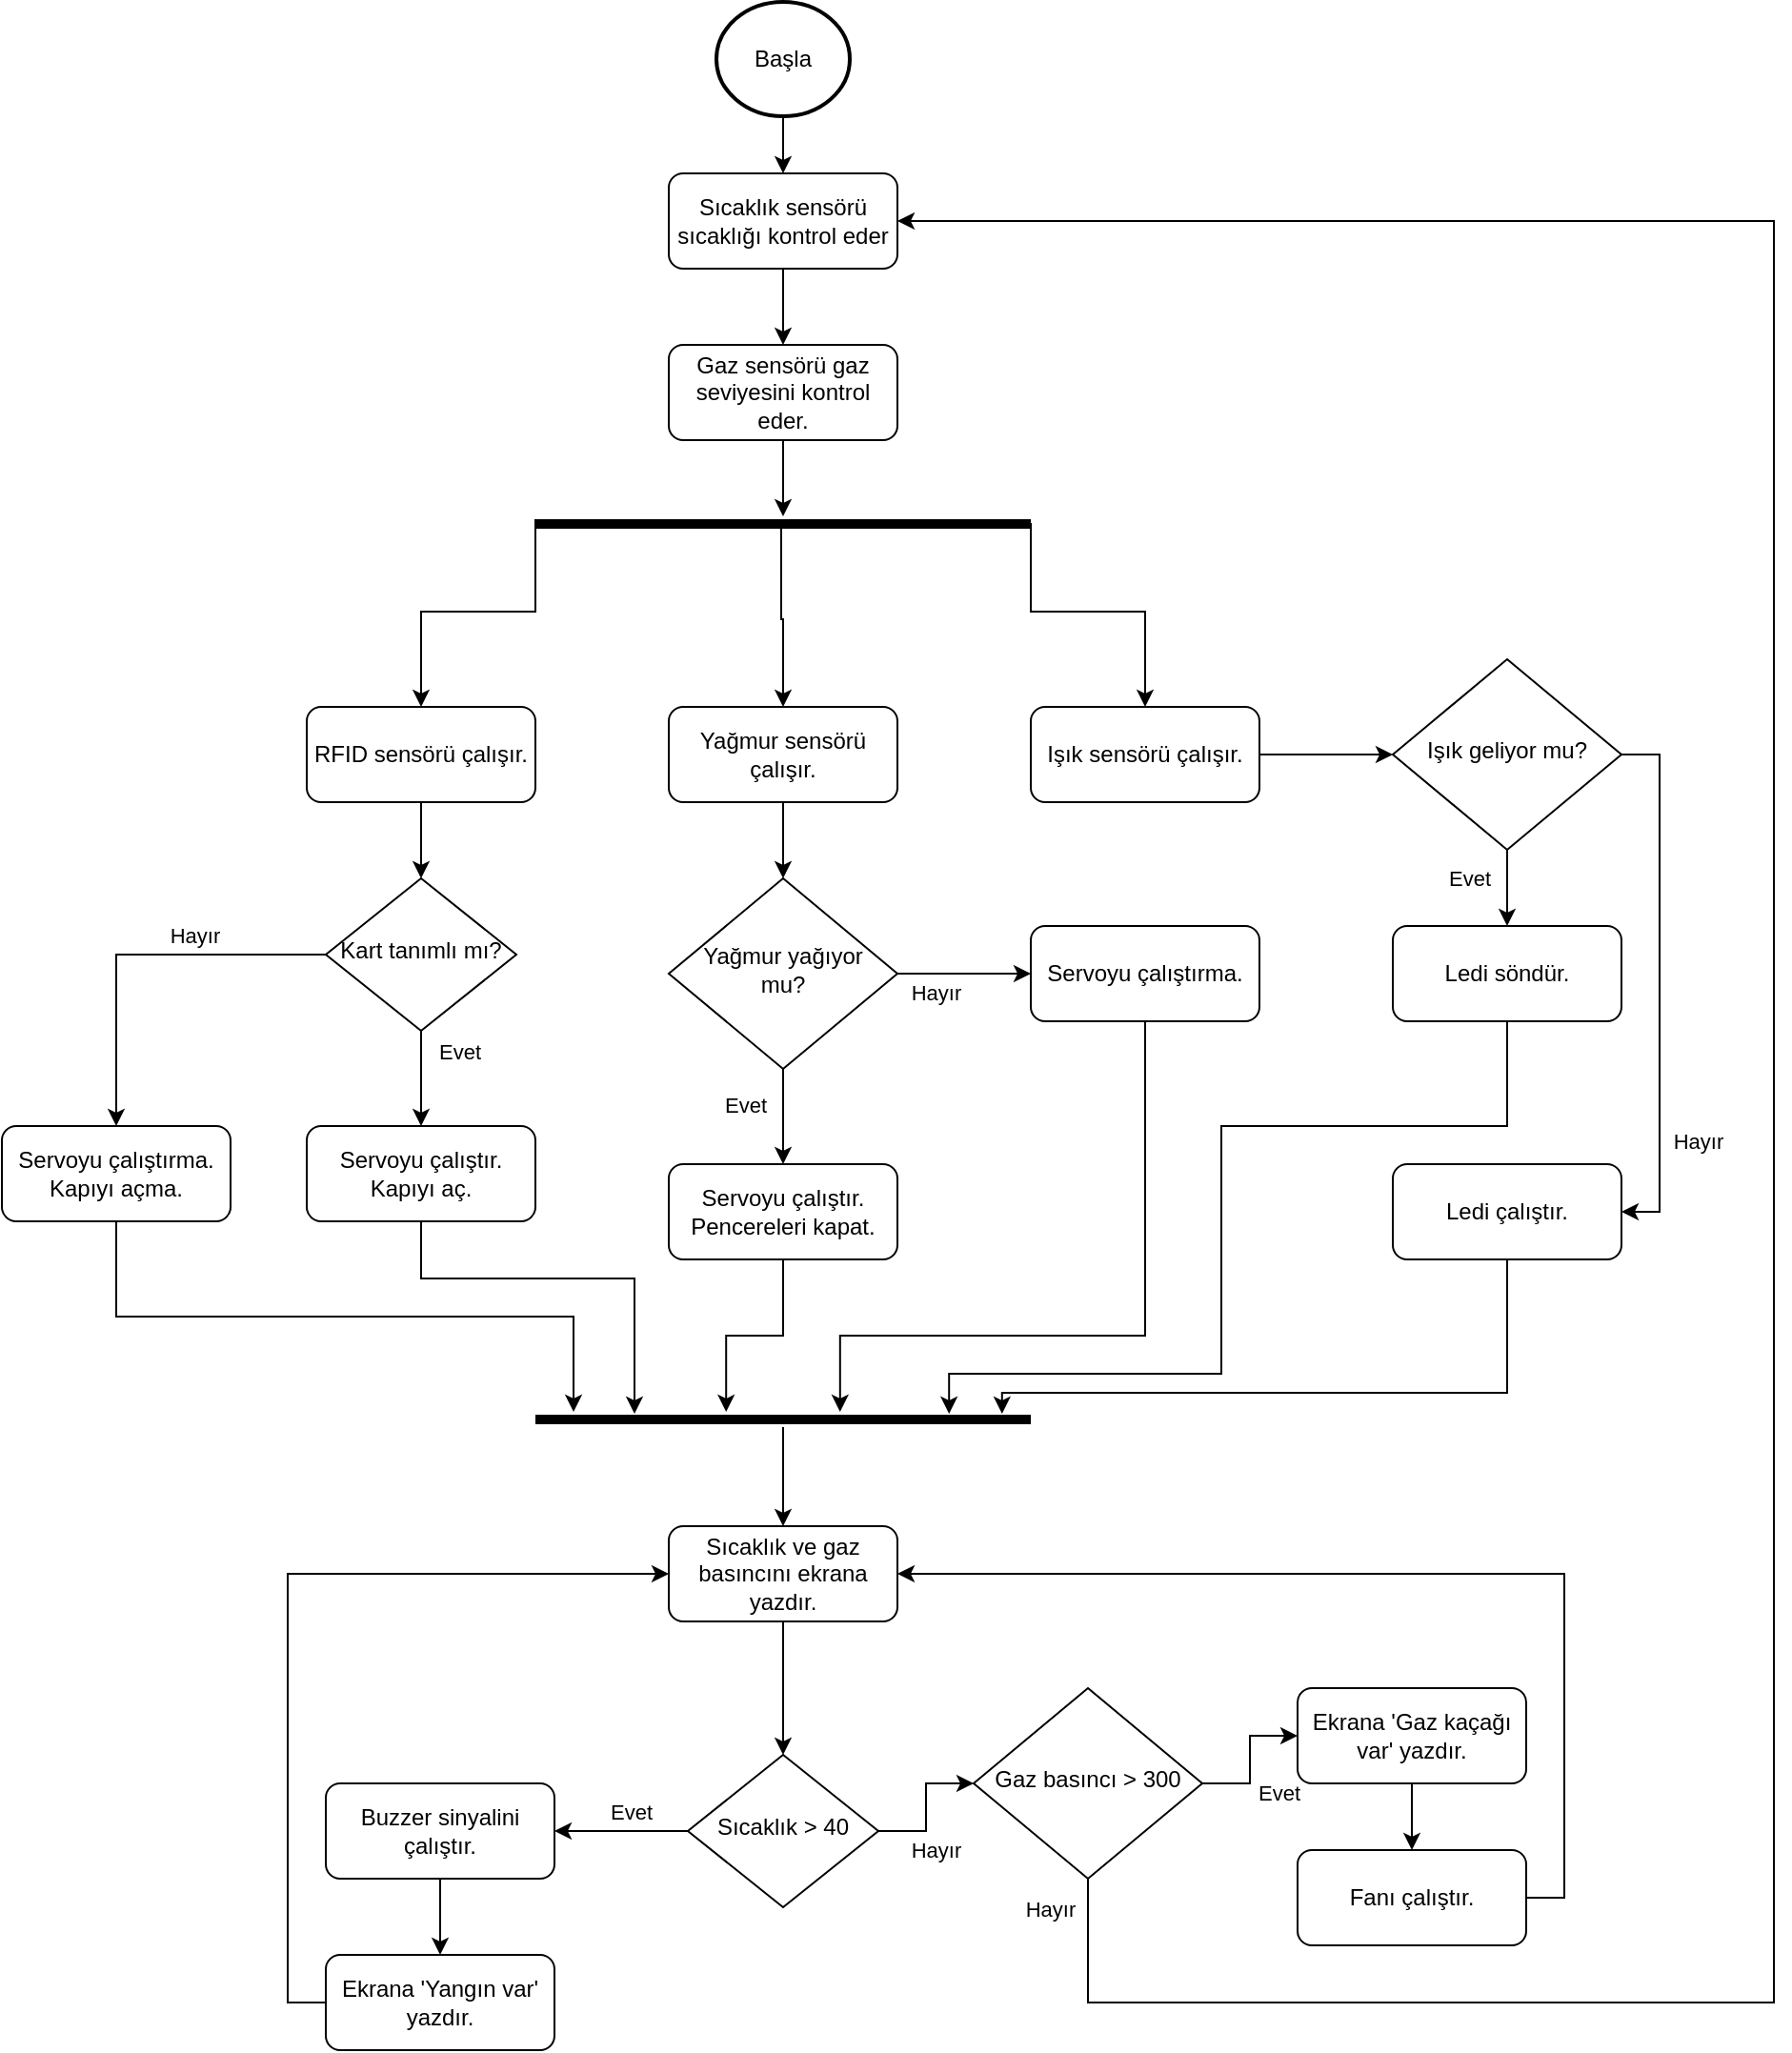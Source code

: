 <mxfile version="17.4.4" type="github">
  <diagram id="C5RBs43oDa-KdzZeNtuy" name="Page-1">
    <mxGraphModel dx="1773" dy="673" grid="1" gridSize="10" guides="1" tooltips="1" connect="1" arrows="1" fold="1" page="1" pageScale="1" pageWidth="827" pageHeight="1169" math="0" shadow="0">
      <root>
        <mxCell id="WIyWlLk6GJQsqaUBKTNV-0" />
        <mxCell id="WIyWlLk6GJQsqaUBKTNV-1" parent="WIyWlLk6GJQsqaUBKTNV-0" />
        <mxCell id="H7gUoEJU_oj5jyctti4F-3" style="edgeStyle=orthogonalEdgeStyle;rounded=0;orthogonalLoop=1;jettySize=auto;html=1;entryX=0.5;entryY=0;entryDx=0;entryDy=0;" parent="WIyWlLk6GJQsqaUBKTNV-1" source="WIyWlLk6GJQsqaUBKTNV-3" target="H7gUoEJU_oj5jyctti4F-2" edge="1">
          <mxGeometry relative="1" as="geometry" />
        </mxCell>
        <mxCell id="WIyWlLk6GJQsqaUBKTNV-3" value="Sıcaklık sensörü sıcaklığı kontrol eder" style="rounded=1;whiteSpace=wrap;html=1;fontSize=12;glass=0;strokeWidth=1;shadow=0;" parent="WIyWlLk6GJQsqaUBKTNV-1" vertex="1">
          <mxGeometry x="310" y="170" width="120" height="50" as="geometry" />
        </mxCell>
        <mxCell id="H7gUoEJU_oj5jyctti4F-7" value="Evet" style="edgeStyle=orthogonalEdgeStyle;rounded=0;orthogonalLoop=1;jettySize=auto;html=1;entryX=1;entryY=0.5;entryDx=0;entryDy=0;" parent="WIyWlLk6GJQsqaUBKTNV-1" source="WIyWlLk6GJQsqaUBKTNV-6" edge="1" target="u37kVHMj6LZojnpH3cdJ-1">
          <mxGeometry x="-0.143" y="-10" relative="1" as="geometry">
            <mxPoint x="240" y="1040" as="targetPoint" />
            <mxPoint as="offset" />
          </mxGeometry>
        </mxCell>
        <mxCell id="u37kVHMj6LZojnpH3cdJ-0" value="Hayır" style="edgeStyle=orthogonalEdgeStyle;rounded=0;orthogonalLoop=1;jettySize=auto;html=1;entryX=0;entryY=0.5;entryDx=0;entryDy=0;" edge="1" parent="WIyWlLk6GJQsqaUBKTNV-1" source="WIyWlLk6GJQsqaUBKTNV-6" target="u37kVHMj6LZojnpH3cdJ-73">
          <mxGeometry x="-0.333" y="-11" relative="1" as="geometry">
            <mxPoint x="470" y="1040" as="targetPoint" />
            <mxPoint x="-6" y="10" as="offset" />
          </mxGeometry>
        </mxCell>
        <mxCell id="WIyWlLk6GJQsqaUBKTNV-6" value="Sıcaklık &amp;gt; 40" style="rhombus;whiteSpace=wrap;html=1;shadow=0;fontFamily=Helvetica;fontSize=12;align=center;strokeWidth=1;spacing=6;spacingTop=-4;" parent="WIyWlLk6GJQsqaUBKTNV-1" vertex="1">
          <mxGeometry x="320" y="1000" width="100" height="80" as="geometry" />
        </mxCell>
        <mxCell id="H7gUoEJU_oj5jyctti4F-1" style="edgeStyle=orthogonalEdgeStyle;rounded=0;orthogonalLoop=1;jettySize=auto;html=1;" parent="WIyWlLk6GJQsqaUBKTNV-1" source="H7gUoEJU_oj5jyctti4F-0" target="WIyWlLk6GJQsqaUBKTNV-3" edge="1">
          <mxGeometry relative="1" as="geometry">
            <mxPoint x="370" y="200" as="targetPoint" />
          </mxGeometry>
        </mxCell>
        <mxCell id="H7gUoEJU_oj5jyctti4F-0" value="Başla" style="strokeWidth=2;html=1;shape=mxgraph.flowchart.start_2;whiteSpace=wrap;" parent="WIyWlLk6GJQsqaUBKTNV-1" vertex="1">
          <mxGeometry x="335" y="80" width="70" height="60" as="geometry" />
        </mxCell>
        <mxCell id="u37kVHMj6LZojnpH3cdJ-33" style="edgeStyle=orthogonalEdgeStyle;rounded=0;orthogonalLoop=1;jettySize=auto;html=1;strokeWidth=1;" edge="1" parent="WIyWlLk6GJQsqaUBKTNV-1" source="H7gUoEJU_oj5jyctti4F-2">
          <mxGeometry relative="1" as="geometry">
            <mxPoint x="370" y="350" as="targetPoint" />
          </mxGeometry>
        </mxCell>
        <mxCell id="H7gUoEJU_oj5jyctti4F-2" value="Gaz sensörü gaz seviyesini kontrol eder." style="rounded=1;whiteSpace=wrap;html=1;fontSize=12;glass=0;strokeWidth=1;shadow=0;" parent="WIyWlLk6GJQsqaUBKTNV-1" vertex="1">
          <mxGeometry x="310" y="260" width="120" height="50" as="geometry" />
        </mxCell>
        <mxCell id="u37kVHMj6LZojnpH3cdJ-67" style="edgeStyle=orthogonalEdgeStyle;rounded=0;orthogonalLoop=1;jettySize=auto;html=1;entryX=0.942;entryY=0.125;entryDx=0;entryDy=0;entryPerimeter=0;startArrow=none;startFill=0;endArrow=classic;endFill=1;strokeWidth=1;" edge="1" parent="WIyWlLk6GJQsqaUBKTNV-1" source="H7gUoEJU_oj5jyctti4F-5" target="u37kVHMj6LZojnpH3cdJ-40">
          <mxGeometry relative="1" as="geometry">
            <Array as="points">
              <mxPoint x="750" y="810" />
              <mxPoint x="485" y="810" />
            </Array>
          </mxGeometry>
        </mxCell>
        <mxCell id="H7gUoEJU_oj5jyctti4F-5" value="Ledi çalıştır." style="rounded=1;whiteSpace=wrap;html=1;fontSize=12;glass=0;strokeWidth=1;shadow=0;" parent="WIyWlLk6GJQsqaUBKTNV-1" vertex="1">
          <mxGeometry x="690" y="690" width="120" height="50" as="geometry" />
        </mxCell>
        <mxCell id="u37kVHMj6LZojnpH3cdJ-2" style="edgeStyle=orthogonalEdgeStyle;rounded=0;orthogonalLoop=1;jettySize=auto;html=1;entryX=0.5;entryY=0;entryDx=0;entryDy=0;" edge="1" parent="WIyWlLk6GJQsqaUBKTNV-1" source="u37kVHMj6LZojnpH3cdJ-1" target="u37kVHMj6LZojnpH3cdJ-3">
          <mxGeometry relative="1" as="geometry">
            <mxPoint x="190" y="1110" as="targetPoint" />
          </mxGeometry>
        </mxCell>
        <mxCell id="u37kVHMj6LZojnpH3cdJ-1" value="Buzzer sinyalini çalıştır." style="rounded=1;whiteSpace=wrap;html=1;fontSize=12;glass=0;strokeWidth=1;shadow=0;" vertex="1" parent="WIyWlLk6GJQsqaUBKTNV-1">
          <mxGeometry x="130" y="1015" width="120" height="50" as="geometry" />
        </mxCell>
        <mxCell id="u37kVHMj6LZojnpH3cdJ-78" style="edgeStyle=orthogonalEdgeStyle;rounded=0;orthogonalLoop=1;jettySize=auto;html=1;entryX=0;entryY=0.5;entryDx=0;entryDy=0;startArrow=none;startFill=0;endArrow=classic;endFill=1;strokeWidth=1;exitX=0;exitY=0.5;exitDx=0;exitDy=0;" edge="1" parent="WIyWlLk6GJQsqaUBKTNV-1" source="u37kVHMj6LZojnpH3cdJ-3" target="u37kVHMj6LZojnpH3cdJ-69">
          <mxGeometry relative="1" as="geometry" />
        </mxCell>
        <mxCell id="u37kVHMj6LZojnpH3cdJ-3" value="Ekrana &#39;Yangın var&#39; yazdır." style="rounded=1;whiteSpace=wrap;html=1;fontSize=12;glass=0;strokeWidth=1;shadow=0;" vertex="1" parent="WIyWlLk6GJQsqaUBKTNV-1">
          <mxGeometry x="130" y="1105" width="120" height="50" as="geometry" />
        </mxCell>
        <mxCell id="u37kVHMj6LZojnpH3cdJ-26" style="edgeStyle=orthogonalEdgeStyle;rounded=0;orthogonalLoop=1;jettySize=auto;html=1;entryX=0.5;entryY=0;entryDx=0;entryDy=0;" edge="1" parent="WIyWlLk6GJQsqaUBKTNV-1" source="u37kVHMj6LZojnpH3cdJ-14" target="u37kVHMj6LZojnpH3cdJ-27">
          <mxGeometry relative="1" as="geometry">
            <mxPoint x="180" y="540" as="targetPoint" />
          </mxGeometry>
        </mxCell>
        <mxCell id="u37kVHMj6LZojnpH3cdJ-14" value="RFID sensörü çalışır." style="rounded=1;whiteSpace=wrap;html=1;fontSize=12;glass=0;strokeWidth=1;shadow=0;" vertex="1" parent="WIyWlLk6GJQsqaUBKTNV-1">
          <mxGeometry x="120" y="450" width="120" height="50" as="geometry" />
        </mxCell>
        <mxCell id="u37kVHMj6LZojnpH3cdJ-34" style="edgeStyle=orthogonalEdgeStyle;rounded=0;orthogonalLoop=1;jettySize=auto;html=1;strokeWidth=1;startArrow=classic;startFill=1;endArrow=none;endFill=0;entryX=0.496;entryY=0.625;entryDx=0;entryDy=0;entryPerimeter=0;exitX=0.5;exitY=0;exitDx=0;exitDy=0;" edge="1" parent="WIyWlLk6GJQsqaUBKTNV-1" source="u37kVHMj6LZojnpH3cdJ-17" target="u37kVHMj6LZojnpH3cdJ-39">
          <mxGeometry relative="1" as="geometry">
            <mxPoint x="370" y="360" as="targetPoint" />
            <Array as="points">
              <mxPoint x="370" y="404" />
            </Array>
          </mxGeometry>
        </mxCell>
        <mxCell id="u37kVHMj6LZojnpH3cdJ-49" style="edgeStyle=orthogonalEdgeStyle;rounded=0;orthogonalLoop=1;jettySize=auto;html=1;entryX=0.5;entryY=0;entryDx=0;entryDy=0;startArrow=none;startFill=0;endArrow=classic;endFill=1;strokeWidth=1;" edge="1" parent="WIyWlLk6GJQsqaUBKTNV-1" source="u37kVHMj6LZojnpH3cdJ-17" target="u37kVHMj6LZojnpH3cdJ-48">
          <mxGeometry relative="1" as="geometry" />
        </mxCell>
        <mxCell id="u37kVHMj6LZojnpH3cdJ-17" value="Yağmur sensörü çalışır." style="rounded=1;whiteSpace=wrap;html=1;fontSize=12;glass=0;strokeWidth=1;shadow=0;" vertex="1" parent="WIyWlLk6GJQsqaUBKTNV-1">
          <mxGeometry x="310" y="450" width="120" height="50" as="geometry" />
        </mxCell>
        <mxCell id="u37kVHMj6LZojnpH3cdJ-57" style="edgeStyle=orthogonalEdgeStyle;rounded=0;orthogonalLoop=1;jettySize=auto;html=1;exitX=1;exitY=0.5;exitDx=0;exitDy=0;startArrow=none;startFill=0;endArrow=classic;endFill=1;strokeWidth=1;" edge="1" parent="WIyWlLk6GJQsqaUBKTNV-1" source="u37kVHMj6LZojnpH3cdJ-19" target="u37kVHMj6LZojnpH3cdJ-56">
          <mxGeometry relative="1" as="geometry" />
        </mxCell>
        <mxCell id="u37kVHMj6LZojnpH3cdJ-19" value="Işık sensörü çalışır." style="rounded=1;whiteSpace=wrap;html=1;fontSize=12;glass=0;strokeWidth=1;shadow=0;" vertex="1" parent="WIyWlLk6GJQsqaUBKTNV-1">
          <mxGeometry x="500" y="450" width="120" height="50" as="geometry" />
        </mxCell>
        <mxCell id="u37kVHMj6LZojnpH3cdJ-43" style="edgeStyle=orthogonalEdgeStyle;rounded=0;orthogonalLoop=1;jettySize=auto;html=1;entryX=0.5;entryY=0;entryDx=0;entryDy=0;startArrow=none;startFill=0;endArrow=classic;endFill=1;strokeWidth=1;" edge="1" parent="WIyWlLk6GJQsqaUBKTNV-1" source="u37kVHMj6LZojnpH3cdJ-27" target="u37kVHMj6LZojnpH3cdJ-41">
          <mxGeometry relative="1" as="geometry" />
        </mxCell>
        <mxCell id="u37kVHMj6LZojnpH3cdJ-44" value="Evet" style="edgeLabel;html=1;align=center;verticalAlign=middle;resizable=0;points=[];" vertex="1" connectable="0" parent="u37kVHMj6LZojnpH3cdJ-43">
          <mxGeometry x="-0.56" y="3" relative="1" as="geometry">
            <mxPoint x="17" as="offset" />
          </mxGeometry>
        </mxCell>
        <mxCell id="u37kVHMj6LZojnpH3cdJ-46" style="edgeStyle=orthogonalEdgeStyle;rounded=0;orthogonalLoop=1;jettySize=auto;html=1;entryX=0.5;entryY=0;entryDx=0;entryDy=0;startArrow=none;startFill=0;endArrow=classic;endFill=1;strokeWidth=1;" edge="1" parent="WIyWlLk6GJQsqaUBKTNV-1" source="u37kVHMj6LZojnpH3cdJ-27" target="u37kVHMj6LZojnpH3cdJ-45">
          <mxGeometry relative="1" as="geometry" />
        </mxCell>
        <mxCell id="u37kVHMj6LZojnpH3cdJ-47" value="Hayır" style="edgeLabel;html=1;align=center;verticalAlign=middle;resizable=0;points=[];" vertex="1" connectable="0" parent="u37kVHMj6LZojnpH3cdJ-46">
          <mxGeometry x="-0.3" y="1" relative="1" as="geometry">
            <mxPoint x="1" y="-11" as="offset" />
          </mxGeometry>
        </mxCell>
        <mxCell id="u37kVHMj6LZojnpH3cdJ-27" value="Kart tanımlı mı?" style="rhombus;whiteSpace=wrap;html=1;shadow=0;fontFamily=Helvetica;fontSize=12;align=center;strokeWidth=1;spacing=6;spacingTop=-4;" vertex="1" parent="WIyWlLk6GJQsqaUBKTNV-1">
          <mxGeometry x="130" y="540" width="100" height="80" as="geometry" />
        </mxCell>
        <mxCell id="u37kVHMj6LZojnpH3cdJ-35" style="edgeStyle=orthogonalEdgeStyle;rounded=0;orthogonalLoop=1;jettySize=auto;html=1;strokeWidth=1;startArrow=classic;startFill=1;endArrow=none;endFill=0;exitX=0.5;exitY=0;exitDx=0;exitDy=0;entryX=0.965;entryY=0.5;entryDx=0;entryDy=0;entryPerimeter=0;" edge="1" parent="WIyWlLk6GJQsqaUBKTNV-1" source="u37kVHMj6LZojnpH3cdJ-19" target="u37kVHMj6LZojnpH3cdJ-39">
          <mxGeometry relative="1" as="geometry">
            <mxPoint x="500" y="360" as="targetPoint" />
            <mxPoint x="500" y="450" as="sourcePoint" />
            <Array as="points">
              <mxPoint x="560" y="400" />
              <mxPoint x="500" y="400" />
              <mxPoint x="500" y="354" />
            </Array>
          </mxGeometry>
        </mxCell>
        <mxCell id="u37kVHMj6LZojnpH3cdJ-36" style="edgeStyle=orthogonalEdgeStyle;rounded=0;orthogonalLoop=1;jettySize=auto;html=1;strokeWidth=1;startArrow=classic;startFill=1;endArrow=none;endFill=0;exitX=0.5;exitY=0;exitDx=0;exitDy=0;entryX=0.031;entryY=0.25;entryDx=0;entryDy=0;entryPerimeter=0;" edge="1" parent="WIyWlLk6GJQsqaUBKTNV-1" source="u37kVHMj6LZojnpH3cdJ-14" target="u37kVHMj6LZojnpH3cdJ-39">
          <mxGeometry relative="1" as="geometry">
            <mxPoint x="240" y="360" as="targetPoint" />
            <mxPoint x="380" y="460" as="sourcePoint" />
            <Array as="points">
              <mxPoint x="180" y="400" />
              <mxPoint x="240" y="400" />
              <mxPoint x="240" y="352" />
            </Array>
          </mxGeometry>
        </mxCell>
        <mxCell id="u37kVHMj6LZojnpH3cdJ-39" value="" style="line;strokeWidth=5;fillColor=none;align=left;verticalAlign=middle;spacingTop=-1;spacingLeft=3;spacingRight=3;rotatable=0;labelPosition=right;points=[];portConstraint=eastwest;" vertex="1" parent="WIyWlLk6GJQsqaUBKTNV-1">
          <mxGeometry x="240" y="350" width="260" height="8" as="geometry" />
        </mxCell>
        <mxCell id="u37kVHMj6LZojnpH3cdJ-40" value="" style="line;strokeWidth=5;fillColor=none;align=left;verticalAlign=middle;spacingTop=-1;spacingLeft=3;spacingRight=3;rotatable=0;labelPosition=right;points=[];portConstraint=eastwest;" vertex="1" parent="WIyWlLk6GJQsqaUBKTNV-1">
          <mxGeometry x="240" y="820" width="260" height="8" as="geometry" />
        </mxCell>
        <mxCell id="u37kVHMj6LZojnpH3cdJ-64" style="edgeStyle=orthogonalEdgeStyle;rounded=0;orthogonalLoop=1;jettySize=auto;html=1;entryX=0.2;entryY=0.125;entryDx=0;entryDy=0;entryPerimeter=0;startArrow=none;startFill=0;endArrow=classic;endFill=1;strokeWidth=1;" edge="1" parent="WIyWlLk6GJQsqaUBKTNV-1" source="u37kVHMj6LZojnpH3cdJ-41" target="u37kVHMj6LZojnpH3cdJ-40">
          <mxGeometry relative="1" as="geometry">
            <Array as="points">
              <mxPoint x="180" y="750" />
              <mxPoint x="292" y="750" />
            </Array>
          </mxGeometry>
        </mxCell>
        <mxCell id="u37kVHMj6LZojnpH3cdJ-41" value="Servoyu çalıştır.&lt;br&gt;Kapıyı aç." style="rounded=1;whiteSpace=wrap;html=1;fontSize=12;glass=0;strokeWidth=1;shadow=0;" vertex="1" parent="WIyWlLk6GJQsqaUBKTNV-1">
          <mxGeometry x="120" y="670" width="120" height="50" as="geometry" />
        </mxCell>
        <mxCell id="u37kVHMj6LZojnpH3cdJ-63" style="edgeStyle=orthogonalEdgeStyle;rounded=0;orthogonalLoop=1;jettySize=auto;html=1;entryX=0.077;entryY=0;entryDx=0;entryDy=0;entryPerimeter=0;startArrow=none;startFill=0;endArrow=classic;endFill=1;strokeWidth=1;" edge="1" parent="WIyWlLk6GJQsqaUBKTNV-1" source="u37kVHMj6LZojnpH3cdJ-45" target="u37kVHMj6LZojnpH3cdJ-40">
          <mxGeometry relative="1" as="geometry" />
        </mxCell>
        <mxCell id="u37kVHMj6LZojnpH3cdJ-45" value="Servoyu çalıştırma.&lt;br&gt;Kapıyı açma." style="rounded=1;whiteSpace=wrap;html=1;fontSize=12;glass=0;strokeWidth=1;shadow=0;" vertex="1" parent="WIyWlLk6GJQsqaUBKTNV-1">
          <mxGeometry x="-40" y="670" width="120" height="50" as="geometry" />
        </mxCell>
        <mxCell id="u37kVHMj6LZojnpH3cdJ-50" style="edgeStyle=orthogonalEdgeStyle;rounded=0;orthogonalLoop=1;jettySize=auto;html=1;startArrow=none;startFill=0;endArrow=classic;endFill=1;strokeWidth=1;entryX=0.5;entryY=0;entryDx=0;entryDy=0;" edge="1" parent="WIyWlLk6GJQsqaUBKTNV-1" source="u37kVHMj6LZojnpH3cdJ-48" target="u37kVHMj6LZojnpH3cdJ-51">
          <mxGeometry relative="1" as="geometry">
            <mxPoint x="370" y="690" as="targetPoint" />
          </mxGeometry>
        </mxCell>
        <mxCell id="u37kVHMj6LZojnpH3cdJ-52" value="Evet" style="edgeLabel;html=1;align=center;verticalAlign=middle;resizable=0;points=[];" vertex="1" connectable="0" parent="u37kVHMj6LZojnpH3cdJ-50">
          <mxGeometry x="-0.24" y="-3" relative="1" as="geometry">
            <mxPoint x="-17" as="offset" />
          </mxGeometry>
        </mxCell>
        <mxCell id="u37kVHMj6LZojnpH3cdJ-54" style="edgeStyle=orthogonalEdgeStyle;rounded=0;orthogonalLoop=1;jettySize=auto;html=1;exitX=1;exitY=0.5;exitDx=0;exitDy=0;entryX=0;entryY=0.5;entryDx=0;entryDy=0;startArrow=none;startFill=0;endArrow=classic;endFill=1;strokeWidth=1;" edge="1" parent="WIyWlLk6GJQsqaUBKTNV-1" source="u37kVHMj6LZojnpH3cdJ-48" target="u37kVHMj6LZojnpH3cdJ-53">
          <mxGeometry relative="1" as="geometry" />
        </mxCell>
        <mxCell id="u37kVHMj6LZojnpH3cdJ-60" value="Hayır" style="edgeLabel;html=1;align=center;verticalAlign=middle;resizable=0;points=[];" vertex="1" connectable="0" parent="u37kVHMj6LZojnpH3cdJ-54">
          <mxGeometry x="-0.429" y="-3" relative="1" as="geometry">
            <mxPoint y="7" as="offset" />
          </mxGeometry>
        </mxCell>
        <mxCell id="u37kVHMj6LZojnpH3cdJ-48" value="Yağmur yağıyor mu?" style="rhombus;whiteSpace=wrap;html=1;shadow=0;fontFamily=Helvetica;fontSize=12;align=center;strokeWidth=1;spacing=6;spacingTop=-4;" vertex="1" parent="WIyWlLk6GJQsqaUBKTNV-1">
          <mxGeometry x="310" y="540" width="120" height="100" as="geometry" />
        </mxCell>
        <mxCell id="u37kVHMj6LZojnpH3cdJ-65" style="edgeStyle=orthogonalEdgeStyle;rounded=0;orthogonalLoop=1;jettySize=auto;html=1;startArrow=none;startFill=0;endArrow=classic;endFill=1;strokeWidth=1;entryX=0.385;entryY=0;entryDx=0;entryDy=0;entryPerimeter=0;" edge="1" parent="WIyWlLk6GJQsqaUBKTNV-1" source="u37kVHMj6LZojnpH3cdJ-51" target="u37kVHMj6LZojnpH3cdJ-40">
          <mxGeometry relative="1" as="geometry" />
        </mxCell>
        <mxCell id="u37kVHMj6LZojnpH3cdJ-51" value="Servoyu çalıştır.&lt;br&gt;Pencereleri kapat." style="rounded=1;whiteSpace=wrap;html=1;fontSize=12;glass=0;strokeWidth=1;shadow=0;" vertex="1" parent="WIyWlLk6GJQsqaUBKTNV-1">
          <mxGeometry x="310" y="690" width="120" height="50" as="geometry" />
        </mxCell>
        <mxCell id="u37kVHMj6LZojnpH3cdJ-66" style="edgeStyle=orthogonalEdgeStyle;rounded=0;orthogonalLoop=1;jettySize=auto;html=1;entryX=0.615;entryY=0;entryDx=0;entryDy=0;entryPerimeter=0;startArrow=none;startFill=0;endArrow=classic;endFill=1;strokeWidth=1;" edge="1" parent="WIyWlLk6GJQsqaUBKTNV-1" source="u37kVHMj6LZojnpH3cdJ-53" target="u37kVHMj6LZojnpH3cdJ-40">
          <mxGeometry relative="1" as="geometry">
            <Array as="points">
              <mxPoint x="560" y="780" />
              <mxPoint x="400" y="780" />
            </Array>
          </mxGeometry>
        </mxCell>
        <mxCell id="u37kVHMj6LZojnpH3cdJ-53" value="Servoyu çalıştırma." style="rounded=1;whiteSpace=wrap;html=1;fontSize=12;glass=0;strokeWidth=1;shadow=0;" vertex="1" parent="WIyWlLk6GJQsqaUBKTNV-1">
          <mxGeometry x="500" y="565" width="120" height="50" as="geometry" />
        </mxCell>
        <mxCell id="u37kVHMj6LZojnpH3cdJ-68" style="edgeStyle=orthogonalEdgeStyle;rounded=0;orthogonalLoop=1;jettySize=auto;html=1;entryX=0.835;entryY=0.125;entryDx=0;entryDy=0;entryPerimeter=0;startArrow=none;startFill=0;endArrow=classic;endFill=1;strokeWidth=1;" edge="1" parent="WIyWlLk6GJQsqaUBKTNV-1" source="u37kVHMj6LZojnpH3cdJ-55" target="u37kVHMj6LZojnpH3cdJ-40">
          <mxGeometry relative="1" as="geometry">
            <Array as="points">
              <mxPoint x="750" y="670" />
              <mxPoint x="600" y="670" />
              <mxPoint x="600" y="800" />
              <mxPoint x="457" y="800" />
            </Array>
          </mxGeometry>
        </mxCell>
        <mxCell id="u37kVHMj6LZojnpH3cdJ-55" value="Ledi söndür." style="rounded=1;whiteSpace=wrap;html=1;fontSize=12;glass=0;strokeWidth=1;shadow=0;" vertex="1" parent="WIyWlLk6GJQsqaUBKTNV-1">
          <mxGeometry x="690" y="565" width="120" height="50" as="geometry" />
        </mxCell>
        <mxCell id="u37kVHMj6LZojnpH3cdJ-58" style="edgeStyle=orthogonalEdgeStyle;rounded=0;orthogonalLoop=1;jettySize=auto;html=1;entryX=0.5;entryY=0;entryDx=0;entryDy=0;startArrow=none;startFill=0;endArrow=classic;endFill=1;strokeWidth=1;" edge="1" parent="WIyWlLk6GJQsqaUBKTNV-1" source="u37kVHMj6LZojnpH3cdJ-56" target="u37kVHMj6LZojnpH3cdJ-55">
          <mxGeometry relative="1" as="geometry" />
        </mxCell>
        <mxCell id="u37kVHMj6LZojnpH3cdJ-61" value="Evet" style="edgeLabel;html=1;align=center;verticalAlign=middle;resizable=0;points=[];" vertex="1" connectable="0" parent="u37kVHMj6LZojnpH3cdJ-58">
          <mxGeometry x="0.15" y="5" relative="1" as="geometry">
            <mxPoint x="-25" y="-8" as="offset" />
          </mxGeometry>
        </mxCell>
        <mxCell id="u37kVHMj6LZojnpH3cdJ-59" style="edgeStyle=orthogonalEdgeStyle;rounded=0;orthogonalLoop=1;jettySize=auto;html=1;startArrow=none;startFill=0;endArrow=classic;endFill=1;strokeWidth=1;entryX=1;entryY=0.5;entryDx=0;entryDy=0;exitX=1;exitY=0.5;exitDx=0;exitDy=0;" edge="1" parent="WIyWlLk6GJQsqaUBKTNV-1" source="u37kVHMj6LZojnpH3cdJ-56" target="H7gUoEJU_oj5jyctti4F-5">
          <mxGeometry relative="1" as="geometry">
            <mxPoint x="860" y="700" as="targetPoint" />
          </mxGeometry>
        </mxCell>
        <mxCell id="u37kVHMj6LZojnpH3cdJ-62" value="Hayır" style="edgeLabel;html=1;align=center;verticalAlign=middle;resizable=0;points=[];" vertex="1" connectable="0" parent="u37kVHMj6LZojnpH3cdJ-59">
          <mxGeometry x="0.593" y="-3" relative="1" as="geometry">
            <mxPoint x="23" as="offset" />
          </mxGeometry>
        </mxCell>
        <mxCell id="u37kVHMj6LZojnpH3cdJ-56" value="Işık geliyor mu?" style="rhombus;whiteSpace=wrap;html=1;shadow=0;fontFamily=Helvetica;fontSize=12;align=center;strokeWidth=1;spacing=6;spacingTop=-4;" vertex="1" parent="WIyWlLk6GJQsqaUBKTNV-1">
          <mxGeometry x="690" y="425" width="120" height="100" as="geometry" />
        </mxCell>
        <mxCell id="u37kVHMj6LZojnpH3cdJ-70" style="edgeStyle=orthogonalEdgeStyle;rounded=0;orthogonalLoop=1;jettySize=auto;html=1;entryX=0.5;entryY=1;entryDx=0;entryDy=0;entryPerimeter=0;startArrow=classic;startFill=1;endArrow=none;endFill=0;strokeWidth=1;" edge="1" parent="WIyWlLk6GJQsqaUBKTNV-1" source="u37kVHMj6LZojnpH3cdJ-69" target="u37kVHMj6LZojnpH3cdJ-40">
          <mxGeometry relative="1" as="geometry" />
        </mxCell>
        <mxCell id="u37kVHMj6LZojnpH3cdJ-71" style="edgeStyle=orthogonalEdgeStyle;rounded=0;orthogonalLoop=1;jettySize=auto;html=1;startArrow=none;startFill=0;endArrow=classic;endFill=1;strokeWidth=1;" edge="1" parent="WIyWlLk6GJQsqaUBKTNV-1" source="u37kVHMj6LZojnpH3cdJ-69" target="WIyWlLk6GJQsqaUBKTNV-6">
          <mxGeometry relative="1" as="geometry" />
        </mxCell>
        <mxCell id="u37kVHMj6LZojnpH3cdJ-69" value="Sıcaklık ve gaz basıncını ekrana yazdır." style="rounded=1;whiteSpace=wrap;html=1;fontSize=12;glass=0;strokeWidth=1;shadow=0;" vertex="1" parent="WIyWlLk6GJQsqaUBKTNV-1">
          <mxGeometry x="310" y="880" width="120" height="50" as="geometry" />
        </mxCell>
        <mxCell id="u37kVHMj6LZojnpH3cdJ-74" value="Evet" style="edgeStyle=orthogonalEdgeStyle;rounded=0;orthogonalLoop=1;jettySize=auto;html=1;startArrow=none;startFill=0;endArrow=classic;endFill=1;strokeWidth=1;entryX=0;entryY=0.5;entryDx=0;entryDy=0;" edge="1" parent="WIyWlLk6GJQsqaUBKTNV-1" source="u37kVHMj6LZojnpH3cdJ-73" target="u37kVHMj6LZojnpH3cdJ-75">
          <mxGeometry x="-0.333" y="-16" relative="1" as="geometry">
            <mxPoint x="530" y="1130" as="targetPoint" />
            <mxPoint x="-1" y="5" as="offset" />
          </mxGeometry>
        </mxCell>
        <mxCell id="u37kVHMj6LZojnpH3cdJ-83" value="" style="edgeStyle=orthogonalEdgeStyle;rounded=0;orthogonalLoop=1;jettySize=auto;html=1;exitX=0.5;exitY=1;exitDx=0;exitDy=0;entryX=1;entryY=0.5;entryDx=0;entryDy=0;startArrow=none;startFill=0;endArrow=classic;endFill=1;strokeWidth=1;" edge="1" parent="WIyWlLk6GJQsqaUBKTNV-1" source="u37kVHMj6LZojnpH3cdJ-73" target="WIyWlLk6GJQsqaUBKTNV-3">
          <mxGeometry relative="1" as="geometry">
            <Array as="points">
              <mxPoint x="530" y="1130" />
              <mxPoint x="890" y="1130" />
              <mxPoint x="890" y="195" />
            </Array>
          </mxGeometry>
        </mxCell>
        <mxCell id="u37kVHMj6LZojnpH3cdJ-84" value="Hayır" style="edgeLabel;html=1;align=center;verticalAlign=middle;resizable=0;points=[];" vertex="1" connectable="0" parent="u37kVHMj6LZojnpH3cdJ-83">
          <mxGeometry x="-0.97" y="2" relative="1" as="geometry">
            <mxPoint x="-22" y="-12" as="offset" />
          </mxGeometry>
        </mxCell>
        <mxCell id="u37kVHMj6LZojnpH3cdJ-73" value="Gaz basıncı &amp;gt; 300" style="rhombus;whiteSpace=wrap;html=1;shadow=0;fontFamily=Helvetica;fontSize=12;align=center;strokeWidth=1;spacing=6;spacingTop=-4;" vertex="1" parent="WIyWlLk6GJQsqaUBKTNV-1">
          <mxGeometry x="470" y="965" width="120" height="100" as="geometry" />
        </mxCell>
        <mxCell id="u37kVHMj6LZojnpH3cdJ-76" style="edgeStyle=orthogonalEdgeStyle;rounded=0;orthogonalLoop=1;jettySize=auto;html=1;startArrow=none;startFill=0;endArrow=classic;endFill=1;strokeWidth=1;entryX=0.5;entryY=0;entryDx=0;entryDy=0;" edge="1" parent="WIyWlLk6GJQsqaUBKTNV-1" source="u37kVHMj6LZojnpH3cdJ-75" target="u37kVHMj6LZojnpH3cdJ-77">
          <mxGeometry relative="1" as="geometry">
            <mxPoint x="640" y="1144" as="targetPoint" />
          </mxGeometry>
        </mxCell>
        <mxCell id="u37kVHMj6LZojnpH3cdJ-75" value="Ekrana &#39;Gaz kaçağı var&#39; yazdır." style="rounded=1;whiteSpace=wrap;html=1;fontSize=12;glass=0;strokeWidth=1;shadow=0;" vertex="1" parent="WIyWlLk6GJQsqaUBKTNV-1">
          <mxGeometry x="640" y="965" width="120" height="50" as="geometry" />
        </mxCell>
        <mxCell id="u37kVHMj6LZojnpH3cdJ-79" style="edgeStyle=orthogonalEdgeStyle;rounded=0;orthogonalLoop=1;jettySize=auto;html=1;entryX=1;entryY=0.5;entryDx=0;entryDy=0;startArrow=none;startFill=0;endArrow=classic;endFill=1;strokeWidth=1;exitX=1;exitY=0.5;exitDx=0;exitDy=0;" edge="1" parent="WIyWlLk6GJQsqaUBKTNV-1" source="u37kVHMj6LZojnpH3cdJ-77" target="u37kVHMj6LZojnpH3cdJ-69">
          <mxGeometry relative="1" as="geometry" />
        </mxCell>
        <mxCell id="u37kVHMj6LZojnpH3cdJ-77" value="Fanı çalıştır." style="rounded=1;whiteSpace=wrap;html=1;fontSize=12;glass=0;strokeWidth=1;shadow=0;" vertex="1" parent="WIyWlLk6GJQsqaUBKTNV-1">
          <mxGeometry x="640" y="1050" width="120" height="50" as="geometry" />
        </mxCell>
      </root>
    </mxGraphModel>
  </diagram>
</mxfile>
